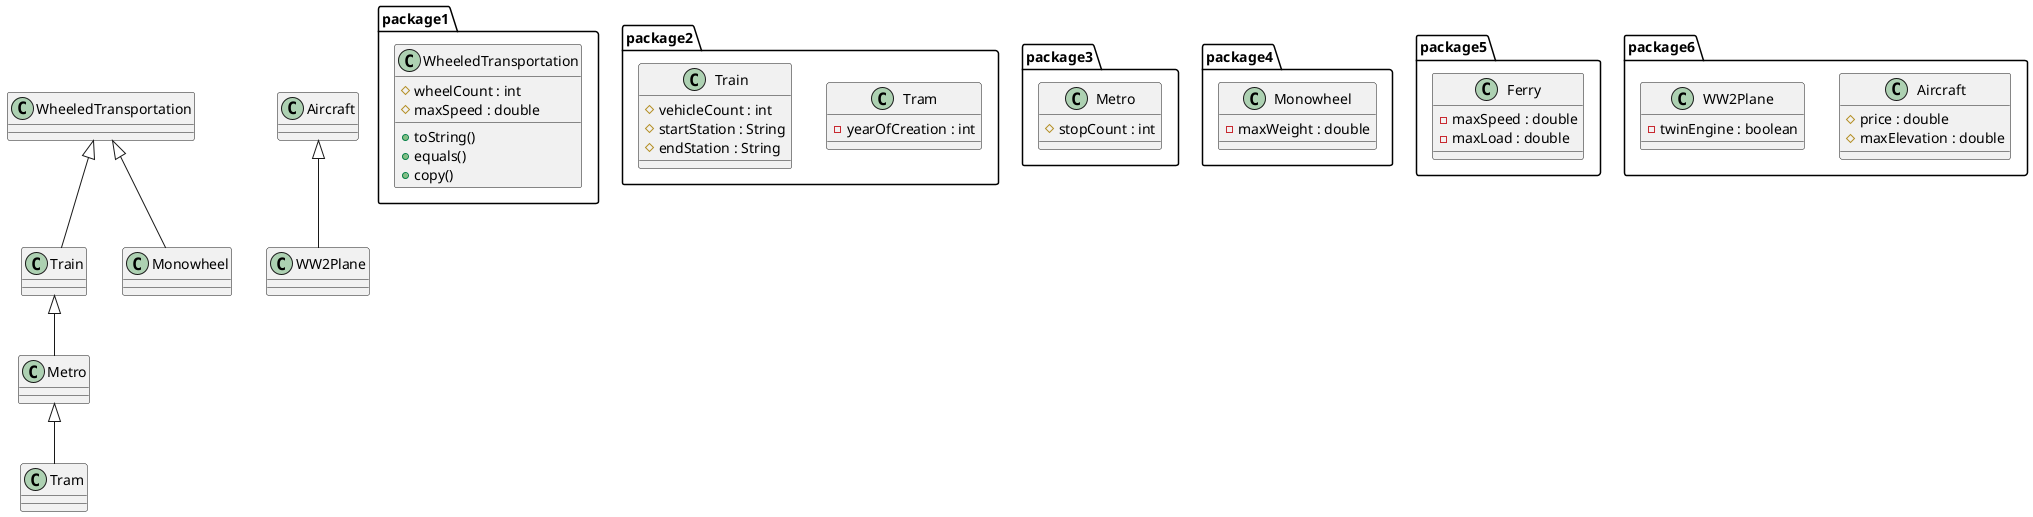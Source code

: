 @startuml Hello world
scale 1

package package1 {
    class WheeledTransportation {
        #wheelCount : int
        #maxSpeed : double
        +toString()
        +equals()
        +copy()
    }
}

package package2 {
    class Tram {
        -yearOfCreation : int
    }
    
    class Train {
        #vehicleCount : int
        #startStation : String
        #endStation : String
    }
}

package package3 {
    class Metro {
        #stopCount : int
    }
}

package package4 {
    class Monowheel {
        -maxWeight : double
    }
    

}

package package5 {
    class Ferry {
        -maxSpeed : double
        -maxLoad : double
    }
}

package package6 {
    class Aircraft {
        #price : double
        #maxElevation : double
    }

    class WW2Plane {
        -twinEngine : boolean
    }
}


class Train extends WheeledTransportation
class Metro extends Train
class Tram extends Metro
class Monowheel extends WheeledTransportation
class WW2Plane extends Aircraft

/'
Arrow implementation of inheritance

WheeledTransportation <|-- Train
Metro <|-- Tram

Train <|-- Metro

WheeledTransportation <|-- Monowheel

Aircraft <|-- WW2Plane
'/
@enduml